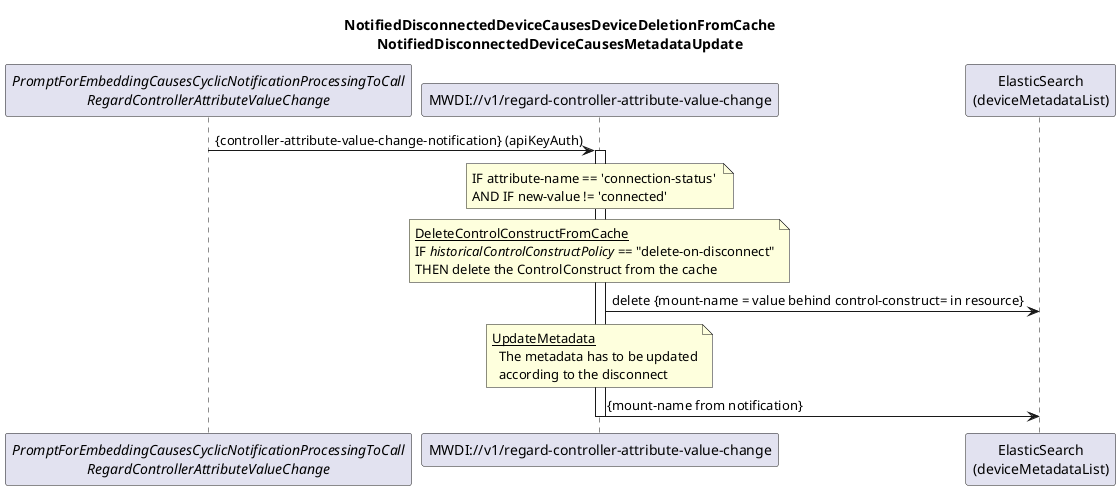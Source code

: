 @startuml 021_NotificationBasedDeviceListSyncDisconnectUpdate
skinparam responseMessageBelowArrow true

title  
  NotifiedDisconnectedDeviceCausesDeviceDeletionFromCache
  NotifiedDisconnectedDeviceCausesMetadataUpdate
end title

participant "<i>PromptForEmbeddingCausesCyclicNotificationProcessingToCall</i>\n<i>RegardControllerAttributeValueChange</i>" as init
participant "MWDI://v1/regard-controller-attribute-value-change" as regardDisconnectedDevice
participant "ElasticSearch\n(deviceMetadataList)" as es

init -> regardDisconnectedDevice: {controller-attribute-value-change-notification} (apiKeyAuth)
activate regardDisconnectedDevice

note over regardDisconnectedDevice
IF attribute-name == 'connection-status' 
AND IF new-value != 'connected'
end note

note over regardDisconnectedDevice
  <u>DeleteControlConstructFromCache</u>
  IF <i>historicalControlConstructPolicy</i> == "delete-on-disconnect"
  THEN delete the ControlConstruct from the cache
end note
regardDisconnectedDevice -> es: delete {mount-name = value behind control-construct= in resource}


note over regardDisconnectedDevice
  <u>UpdateMetadata</u>
    The metadata has to be updated
    according to the disconnect
end note
regardDisconnectedDevice -> es: {mount-name from notification}


deactivate regardDisconnectedDevice

@enduml

